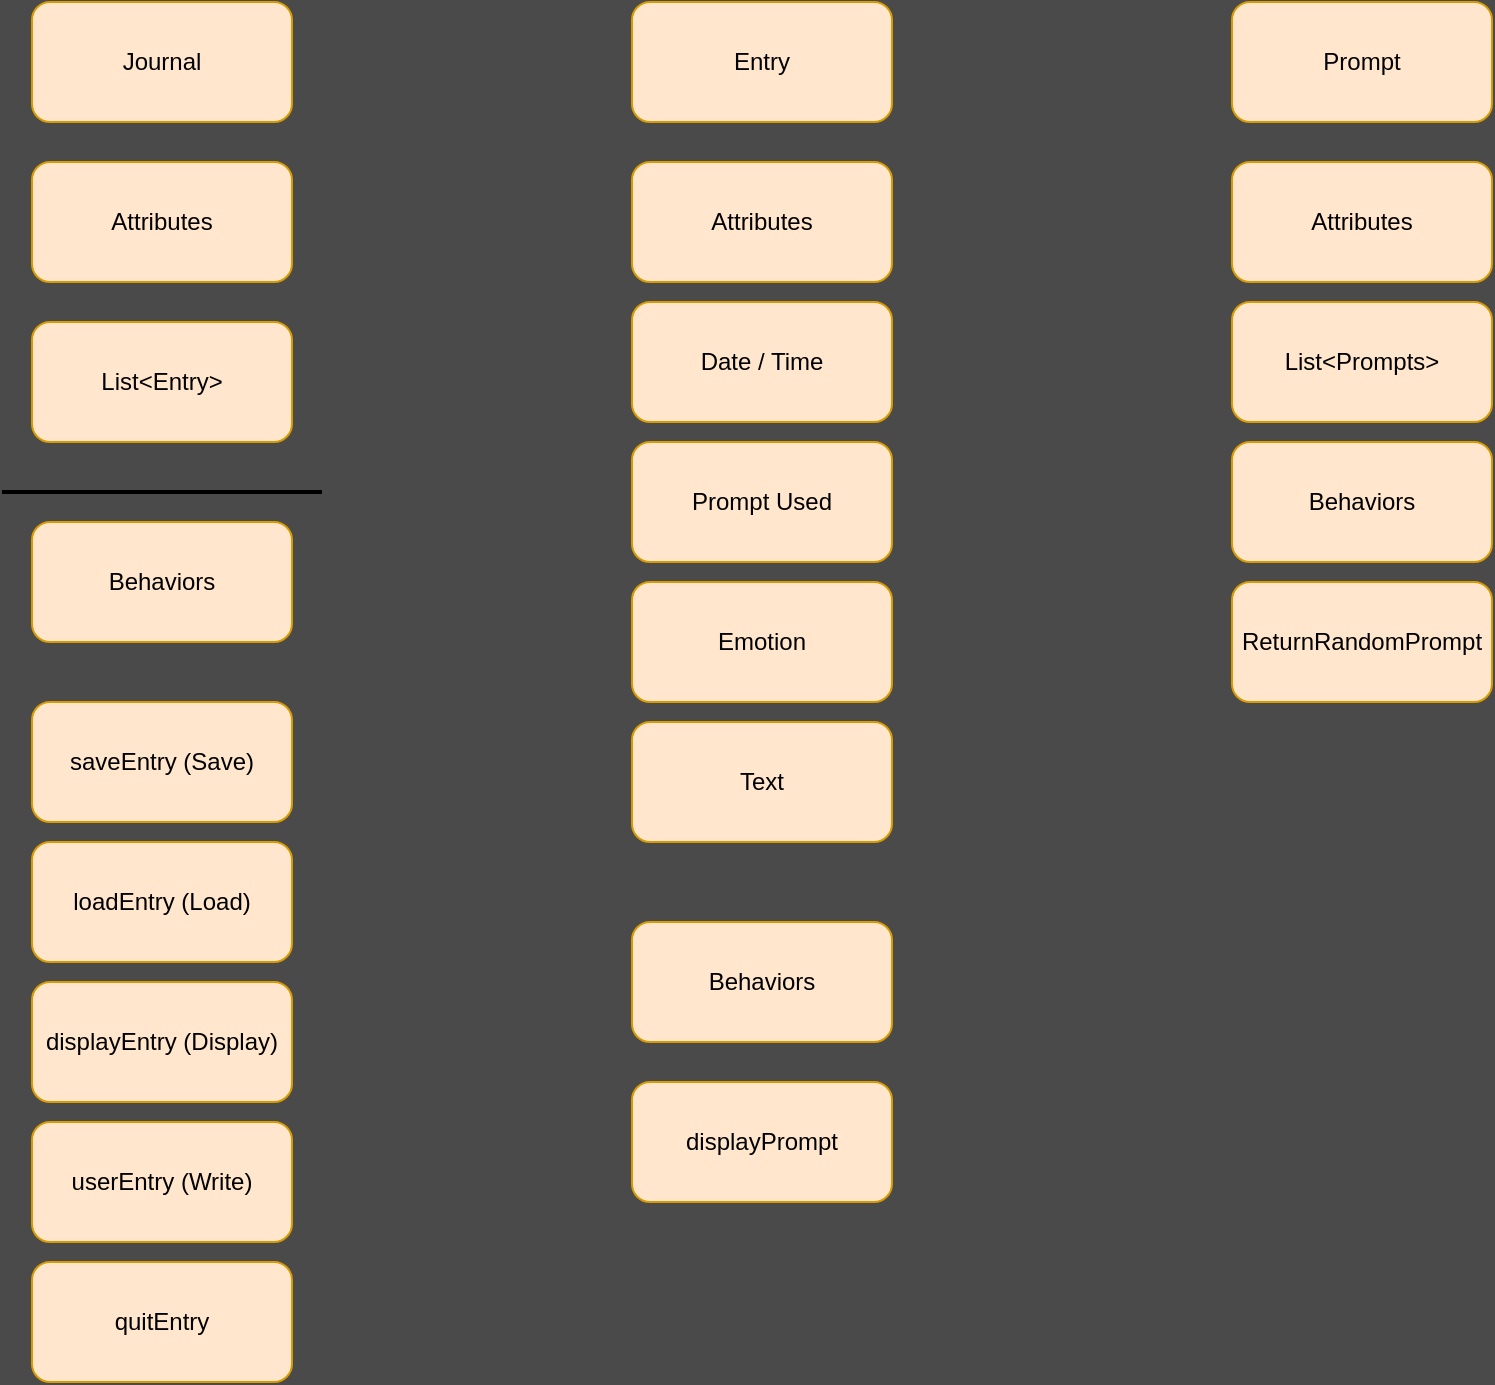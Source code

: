 <mxfile>
    <diagram id="5qdnU4kHTbRDPLAeaYvL" name="Page-1">
        <mxGraphModel dx="1876" dy="776" grid="1" gridSize="10" guides="1" tooltips="1" connect="1" arrows="1" fold="1" page="1" pageScale="1" pageWidth="850" pageHeight="1100" background="#4A4A4A" math="0" shadow="0">
            <root>
                <mxCell id="0"/>
                <mxCell id="1" parent="0"/>
                <mxCell id="2" value="&lt;font&gt;userEntry (Write)&lt;/font&gt;" style="rounded=1;whiteSpace=wrap;html=1;fillColor=#ffe6cc;strokeColor=#d79b00;glass=0;shadow=0;direction=east;fontColor=#000000;" vertex="1" parent="1">
                    <mxGeometry x="20" y="600" width="130" height="60" as="geometry"/>
                </mxCell>
                <mxCell id="4" value="displayEntry (Display)" style="rounded=1;whiteSpace=wrap;html=1;fillColor=#ffe6cc;strokeColor=#d79b00;glass=0;shadow=0;fontColor=#000000;" vertex="1" parent="1">
                    <mxGeometry x="20" y="530" width="130" height="60" as="geometry"/>
                </mxCell>
                <mxCell id="5" value="loadEntry (Load)" style="rounded=1;whiteSpace=wrap;html=1;fillColor=#ffe6cc;strokeColor=#d79b00;glass=0;shadow=0;fontColor=#000000;" vertex="1" parent="1">
                    <mxGeometry x="20" y="460" width="130" height="60" as="geometry"/>
                </mxCell>
                <mxCell id="6" value="saveEntry (Save)" style="rounded=1;whiteSpace=wrap;html=1;fillColor=#ffe6cc;strokeColor=#d79b00;glass=0;shadow=0;fontColor=#000000;verticalAlign=middle;" vertex="1" parent="1">
                    <mxGeometry x="20" y="390" width="130" height="60" as="geometry"/>
                </mxCell>
                <mxCell id="7" value="quitEntry" style="rounded=1;whiteSpace=wrap;html=1;fillColor=#ffe6cc;strokeColor=#d79b00;glass=0;shadow=0;fontColor=#000000;" vertex="1" parent="1">
                    <mxGeometry x="20" y="670" width="130" height="60" as="geometry"/>
                </mxCell>
                <mxCell id="10" value="Journal" style="rounded=1;whiteSpace=wrap;html=1;fillColor=#ffe6cc;strokeColor=#d79b00;glass=0;shadow=0;direction=east;fontColor=#000000;" vertex="1" parent="1">
                    <mxGeometry x="20" y="40" width="130" height="60" as="geometry"/>
                </mxCell>
                <mxCell id="11" value="List&amp;lt;Entry&amp;gt;" style="rounded=1;whiteSpace=wrap;html=1;fillColor=#ffe6cc;strokeColor=#d79b00;glass=0;shadow=0;fontColor=#000000;" vertex="1" parent="1">
                    <mxGeometry x="20" y="200" width="130" height="60" as="geometry"/>
                </mxCell>
                <mxCell id="15" value="Attributes" style="rounded=1;whiteSpace=wrap;html=1;fillColor=#ffe6cc;strokeColor=#d79b00;glass=0;shadow=0;fontColor=#000000;" vertex="1" parent="1">
                    <mxGeometry x="20" y="120" width="130" height="60" as="geometry"/>
                </mxCell>
                <mxCell id="16" value="" style="line;strokeWidth=2;html=1;rounded=1;shadow=0;glass=0;sketch=0;fontColor=#000000;fillColor=default;gradientColor=none;" vertex="1" parent="1">
                    <mxGeometry x="5" y="280" width="160" height="10" as="geometry"/>
                </mxCell>
                <mxCell id="17" value="Entry" style="rounded=1;whiteSpace=wrap;html=1;fillColor=#ffe6cc;strokeColor=#d79b00;glass=0;shadow=0;direction=east;fontColor=#000000;" vertex="1" parent="1">
                    <mxGeometry x="320" y="40" width="130" height="60" as="geometry"/>
                </mxCell>
                <mxCell id="21" value="Behaviors" style="rounded=1;whiteSpace=wrap;html=1;fillColor=#ffe6cc;strokeColor=#d79b00;glass=0;shadow=0;direction=east;fontColor=#000000;" vertex="1" parent="1">
                    <mxGeometry x="20" y="300" width="130" height="60" as="geometry"/>
                </mxCell>
                <mxCell id="22" value="Attributes" style="rounded=1;whiteSpace=wrap;html=1;fillColor=#ffe6cc;strokeColor=#d79b00;glass=0;shadow=0;direction=east;fontColor=#000000;" vertex="1" parent="1">
                    <mxGeometry x="320" y="120" width="130" height="60" as="geometry"/>
                </mxCell>
                <mxCell id="32" value="Date / Time" style="rounded=1;whiteSpace=wrap;html=1;fillColor=#ffe6cc;strokeColor=#d79b00;glass=0;shadow=0;direction=east;fontColor=#000000;" vertex="1" parent="1">
                    <mxGeometry x="320" y="190" width="130" height="60" as="geometry"/>
                </mxCell>
                <mxCell id="33" value="Prompt Used" style="rounded=1;whiteSpace=wrap;html=1;fillColor=#ffe6cc;strokeColor=#d79b00;glass=0;shadow=0;direction=east;fontColor=#000000;" vertex="1" parent="1">
                    <mxGeometry x="320" y="260" width="130" height="60" as="geometry"/>
                </mxCell>
                <mxCell id="34" value="Emotion" style="rounded=1;whiteSpace=wrap;html=1;fillColor=#ffe6cc;strokeColor=#d79b00;glass=0;shadow=0;direction=east;fontColor=#000000;" vertex="1" parent="1">
                    <mxGeometry x="320" y="330" width="130" height="60" as="geometry"/>
                </mxCell>
                <mxCell id="35" value="Text" style="rounded=1;whiteSpace=wrap;html=1;fillColor=#ffe6cc;strokeColor=#d79b00;glass=0;shadow=0;direction=east;fontColor=#000000;" vertex="1" parent="1">
                    <mxGeometry x="320" y="400" width="130" height="60" as="geometry"/>
                </mxCell>
                <mxCell id="36" value="Behaviors" style="rounded=1;whiteSpace=wrap;html=1;fillColor=#ffe6cc;strokeColor=#d79b00;glass=0;shadow=0;direction=east;fontColor=#000000;" vertex="1" parent="1">
                    <mxGeometry x="320" y="500" width="130" height="60" as="geometry"/>
                </mxCell>
                <mxCell id="37" value="displayPrompt" style="rounded=1;whiteSpace=wrap;html=1;fillColor=#ffe6cc;strokeColor=#d79b00;glass=0;shadow=0;direction=east;fontColor=#000000;" vertex="1" parent="1">
                    <mxGeometry x="320" y="580" width="130" height="60" as="geometry"/>
                </mxCell>
                <mxCell id="40" value="Prompt" style="rounded=1;whiteSpace=wrap;html=1;fillColor=#ffe6cc;strokeColor=#d79b00;glass=0;shadow=0;direction=east;fontColor=#000000;" vertex="1" parent="1">
                    <mxGeometry x="620" y="40" width="130" height="60" as="geometry"/>
                </mxCell>
                <mxCell id="41" value="Attributes" style="rounded=1;whiteSpace=wrap;html=1;fillColor=#ffe6cc;strokeColor=#d79b00;glass=0;shadow=0;direction=east;fontColor=#000000;" vertex="1" parent="1">
                    <mxGeometry x="620" y="120" width="130" height="60" as="geometry"/>
                </mxCell>
                <mxCell id="42" value="List&amp;lt;Prompts&amp;gt;" style="rounded=1;whiteSpace=wrap;html=1;fillColor=#ffe6cc;strokeColor=#d79b00;glass=0;shadow=0;direction=east;fontColor=#000000;" vertex="1" parent="1">
                    <mxGeometry x="620" y="190" width="130" height="60" as="geometry"/>
                </mxCell>
                <mxCell id="43" value="Behaviors" style="rounded=1;whiteSpace=wrap;html=1;fillColor=#ffe6cc;strokeColor=#d79b00;glass=0;shadow=0;direction=east;fontColor=#000000;" vertex="1" parent="1">
                    <mxGeometry x="620" y="260" width="130" height="60" as="geometry"/>
                </mxCell>
                <mxCell id="44" value="ReturnRandomPrompt" style="rounded=1;whiteSpace=wrap;html=1;fillColor=#ffe6cc;strokeColor=#d79b00;glass=0;shadow=0;direction=east;fontColor=#000000;" vertex="1" parent="1">
                    <mxGeometry x="620" y="330" width="130" height="60" as="geometry"/>
                </mxCell>
            </root>
        </mxGraphModel>
    </diagram>
</mxfile>